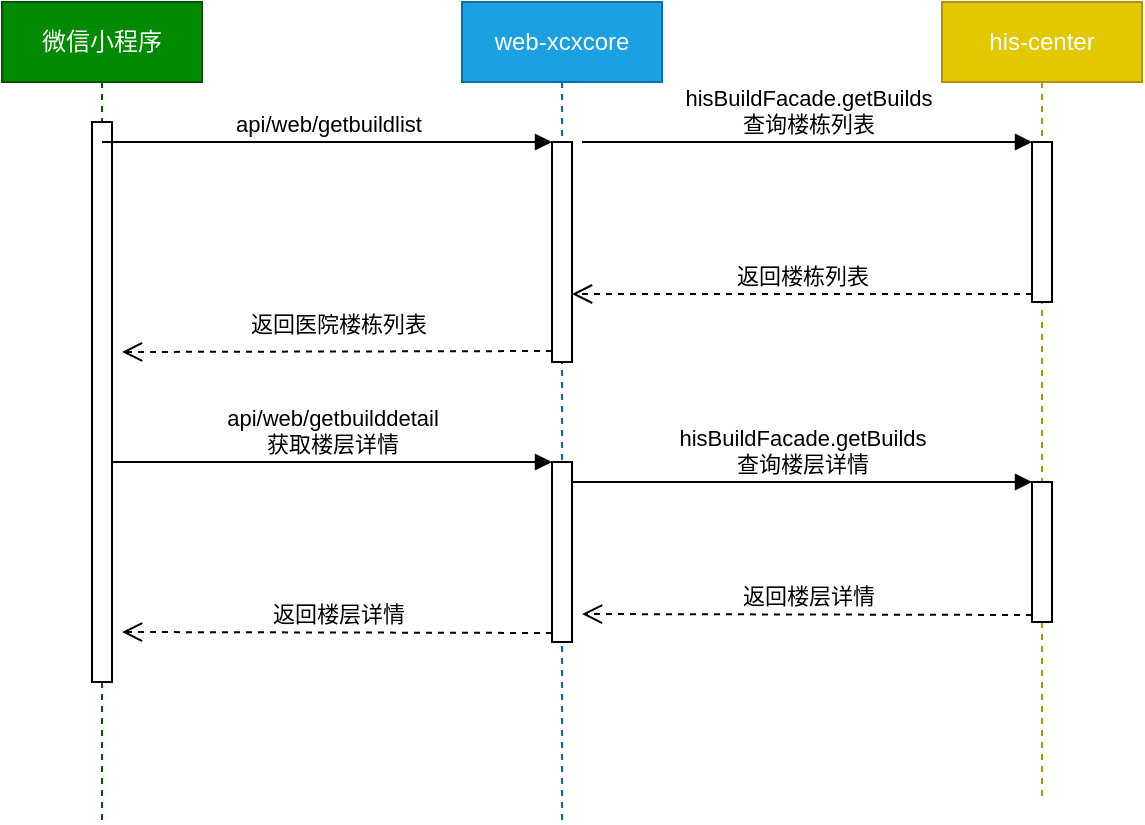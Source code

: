 <mxfile version="10.8.0" type="github"><diagram id="aJ-PGy1CGI7vAC9mWz5v" name="ç¬¬ 1 é¡µ"><mxGraphModel dx="1010" dy="555" grid="1" gridSize="10" guides="1" tooltips="1" connect="1" arrows="1" fold="1" page="1" pageScale="1" pageWidth="827" pageHeight="1169" background="none" math="0" shadow="0"><root><mxCell id="0"/><mxCell id="1" parent="0"/><mxCell id="fQmOUouunm14OwqX26Se-1" value="微信小程序" style="shape=umlLifeline;perimeter=lifelinePerimeter;whiteSpace=wrap;html=1;container=1;collapsible=0;recursiveResize=0;outlineConnect=0;fillColor=#008a00;strokeColor=#005700;fontColor=#ffffff;" parent="1" vertex="1"><mxGeometry x="90" y="40" width="100" height="410" as="geometry"/></mxCell><mxCell id="kO06NqSHcL67SpbbHAR7-1" value="" style="html=1;points=[];perimeter=orthogonalPerimeter;" vertex="1" parent="fQmOUouunm14OwqX26Se-1"><mxGeometry x="45" y="60" width="10" height="280" as="geometry"/></mxCell><mxCell id="fQmOUouunm14OwqX26Se-2" value="web-xcxcore" style="shape=umlLifeline;perimeter=lifelinePerimeter;whiteSpace=wrap;html=1;container=1;collapsible=0;recursiveResize=0;outlineConnect=0;fillColor=#1ba1e2;strokeColor=#006EAF;fontColor=#ffffff;" parent="1" vertex="1"><mxGeometry x="320" y="40" width="100" height="410" as="geometry"/></mxCell><mxCell id="fQmOUouunm14OwqX26Se-4" value="" style="html=1;points=[];perimeter=orthogonalPerimeter;" parent="fQmOUouunm14OwqX26Se-2" vertex="1"><mxGeometry x="45" y="70" width="10" height="110" as="geometry"/></mxCell><mxCell id="kO06NqSHcL67SpbbHAR7-2" value="" style="html=1;points=[];perimeter=orthogonalPerimeter;" vertex="1" parent="fQmOUouunm14OwqX26Se-2"><mxGeometry x="45" y="230" width="10" height="90" as="geometry"/></mxCell><mxCell id="fQmOUouunm14OwqX26Se-3" value="his-center" style="shape=umlLifeline;perimeter=lifelinePerimeter;whiteSpace=wrap;html=1;container=1;collapsible=0;recursiveResize=0;outlineConnect=0;fillColor=#e3c800;strokeColor=#B09500;fontColor=#ffffff;" parent="1" vertex="1"><mxGeometry x="560" y="40" width="100" height="400" as="geometry"/></mxCell><mxCell id="fQmOUouunm14OwqX26Se-10" value="" style="html=1;points=[];perimeter=orthogonalPerimeter;" parent="fQmOUouunm14OwqX26Se-3" vertex="1"><mxGeometry x="45" y="70" width="10" height="80" as="geometry"/></mxCell><mxCell id="kO06NqSHcL67SpbbHAR7-5" value="" style="html=1;points=[];perimeter=orthogonalPerimeter;" vertex="1" parent="fQmOUouunm14OwqX26Se-3"><mxGeometry x="45" y="240" width="10" height="70" as="geometry"/></mxCell><mxCell id="kO06NqSHcL67SpbbHAR7-7" value="返回楼层详情" style="html=1;verticalAlign=bottom;endArrow=open;dashed=1;endSize=8;exitX=0;exitY=0.95;" edge="1" source="kO06NqSHcL67SpbbHAR7-5" parent="fQmOUouunm14OwqX26Se-3"><mxGeometry relative="1" as="geometry"><mxPoint x="-180" y="306" as="targetPoint"/></mxGeometry></mxCell><mxCell id="fQmOUouunm14OwqX26Se-5" value="api/web/getbuildlist" style="html=1;verticalAlign=bottom;endArrow=block;entryX=0;entryY=0;" parent="1" source="fQmOUouunm14OwqX26Se-1" target="fQmOUouunm14OwqX26Se-4" edge="1"><mxGeometry relative="1" as="geometry"><mxPoint x="295" y="110" as="sourcePoint"/></mxGeometry></mxCell><mxCell id="fQmOUouunm14OwqX26Se-6" value="返回医院楼栋列表" style="html=1;verticalAlign=bottom;endArrow=open;dashed=1;endSize=8;exitX=0;exitY=0.95;" parent="1" source="fQmOUouunm14OwqX26Se-4" edge="1"><mxGeometry x="0.255" y="-30" relative="1" as="geometry"><mxPoint x="150" y="215" as="targetPoint"/><Array as="points"/><mxPoint x="28" y="25" as="offset"/></mxGeometry></mxCell><mxCell id="fQmOUouunm14OwqX26Se-11" value="&lt;div&gt;hisBuildFacade.getBuilds&lt;/div&gt;&lt;div&gt;查询楼栋列表&lt;/div&gt;" style="html=1;verticalAlign=bottom;endArrow=block;entryX=0;entryY=0;exitX=1.5;exitY=0;exitDx=0;exitDy=0;exitPerimeter=0;" parent="1" source="fQmOUouunm14OwqX26Se-4" target="fQmOUouunm14OwqX26Se-10" edge="1"><mxGeometry relative="1" as="geometry"><mxPoint x="535" y="110" as="sourcePoint"/></mxGeometry></mxCell><mxCell id="fQmOUouunm14OwqX26Se-12" value="返回楼栋列表" style="html=1;verticalAlign=bottom;endArrow=open;dashed=1;endSize=8;exitX=0;exitY=0.95;" parent="1" source="fQmOUouunm14OwqX26Se-10" target="fQmOUouunm14OwqX26Se-4" edge="1"><mxGeometry relative="1" as="geometry"><mxPoint x="535" y="186" as="targetPoint"/></mxGeometry></mxCell><mxCell id="kO06NqSHcL67SpbbHAR7-3" value="&lt;div&gt;api/web/getbuilddetail&lt;/div&gt;&lt;div&gt;获取楼层详情&lt;br&gt;&lt;/div&gt;" style="html=1;verticalAlign=bottom;endArrow=block;entryX=0;entryY=0;" edge="1" target="kO06NqSHcL67SpbbHAR7-2" parent="1" source="kO06NqSHcL67SpbbHAR7-1"><mxGeometry relative="1" as="geometry"><mxPoint x="295" y="270" as="sourcePoint"/></mxGeometry></mxCell><mxCell id="kO06NqSHcL67SpbbHAR7-4" value="返回楼层详情" style="html=1;verticalAlign=bottom;endArrow=open;dashed=1;endSize=8;exitX=0;exitY=0.95;" edge="1" source="kO06NqSHcL67SpbbHAR7-2" parent="1"><mxGeometry relative="1" as="geometry"><mxPoint x="150" y="355" as="targetPoint"/></mxGeometry></mxCell><mxCell id="kO06NqSHcL67SpbbHAR7-6" value="&lt;div&gt;hisBuildFacade.getBuilds&lt;/div&gt;&lt;div&gt;查询楼层详情&lt;br&gt;&lt;/div&gt;" style="html=1;verticalAlign=bottom;endArrow=block;entryX=0;entryY=0;" edge="1" target="kO06NqSHcL67SpbbHAR7-5" parent="1" source="kO06NqSHcL67SpbbHAR7-2"><mxGeometry relative="1" as="geometry"><mxPoint x="535" y="270" as="sourcePoint"/></mxGeometry></mxCell></root></mxGraphModel></diagram></mxfile>